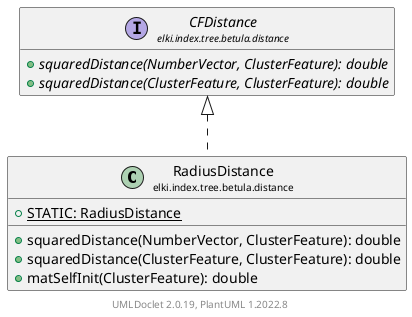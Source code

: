 @startuml
    remove .*\.(Instance|Par|Parameterizer|Factory)$
    set namespaceSeparator none
    hide empty fields
    hide empty methods

    class "<size:14>RadiusDistance\n<size:10>elki.index.tree.betula.distance" as elki.index.tree.betula.distance.RadiusDistance [[RadiusDistance.html]] {
        {static} +STATIC: RadiusDistance
        +squaredDistance(NumberVector, ClusterFeature): double
        +squaredDistance(ClusterFeature, ClusterFeature): double
        +matSelfInit(ClusterFeature): double
    }

    interface "<size:14>CFDistance\n<size:10>elki.index.tree.betula.distance" as elki.index.tree.betula.distance.CFDistance [[CFDistance.html]] {
        {abstract} +squaredDistance(NumberVector, ClusterFeature): double
        {abstract} +squaredDistance(ClusterFeature, ClusterFeature): double
    }
    class "<size:14>RadiusDistance.Par\n<size:10>elki.index.tree.betula.distance" as elki.index.tree.betula.distance.RadiusDistance.Par [[RadiusDistance.Par.html]]

    elki.index.tree.betula.distance.CFDistance <|.. elki.index.tree.betula.distance.RadiusDistance
    elki.index.tree.betula.distance.RadiusDistance +-- elki.index.tree.betula.distance.RadiusDistance.Par

    center footer UMLDoclet 2.0.19, PlantUML 1.2022.8
@enduml
